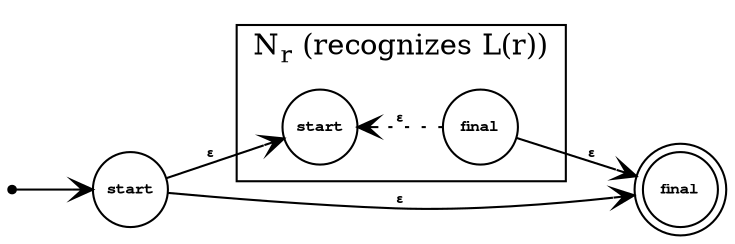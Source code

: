 digraph G {
 rankdir=LR;

 node [fontname="Courier Bold",fontsize=8,shape=circle,fixedsize=true];
 edge [fontname="Courier Bold",fontsize=8,arrowhead="vee"]; 

 n1[label="",shape=point];

 subgraph cluster_0{
  label=<N<SUB>r</SUB> (recognizes L(r))>;
  n2[label="start"];
  n3[label="final"];
  n2->n3[style=invis];
 }

 n4[label="start"]
 n1->n4;
 n4->n2[label="&epsilon;"];
 
 n5[label="final",shape=doublecircle];
 n4->n5[label="&epsilon;"];

 n3->n5[label="&epsilon;"];
 n3->n2[label="&epsilon;",style=dotted];
}

